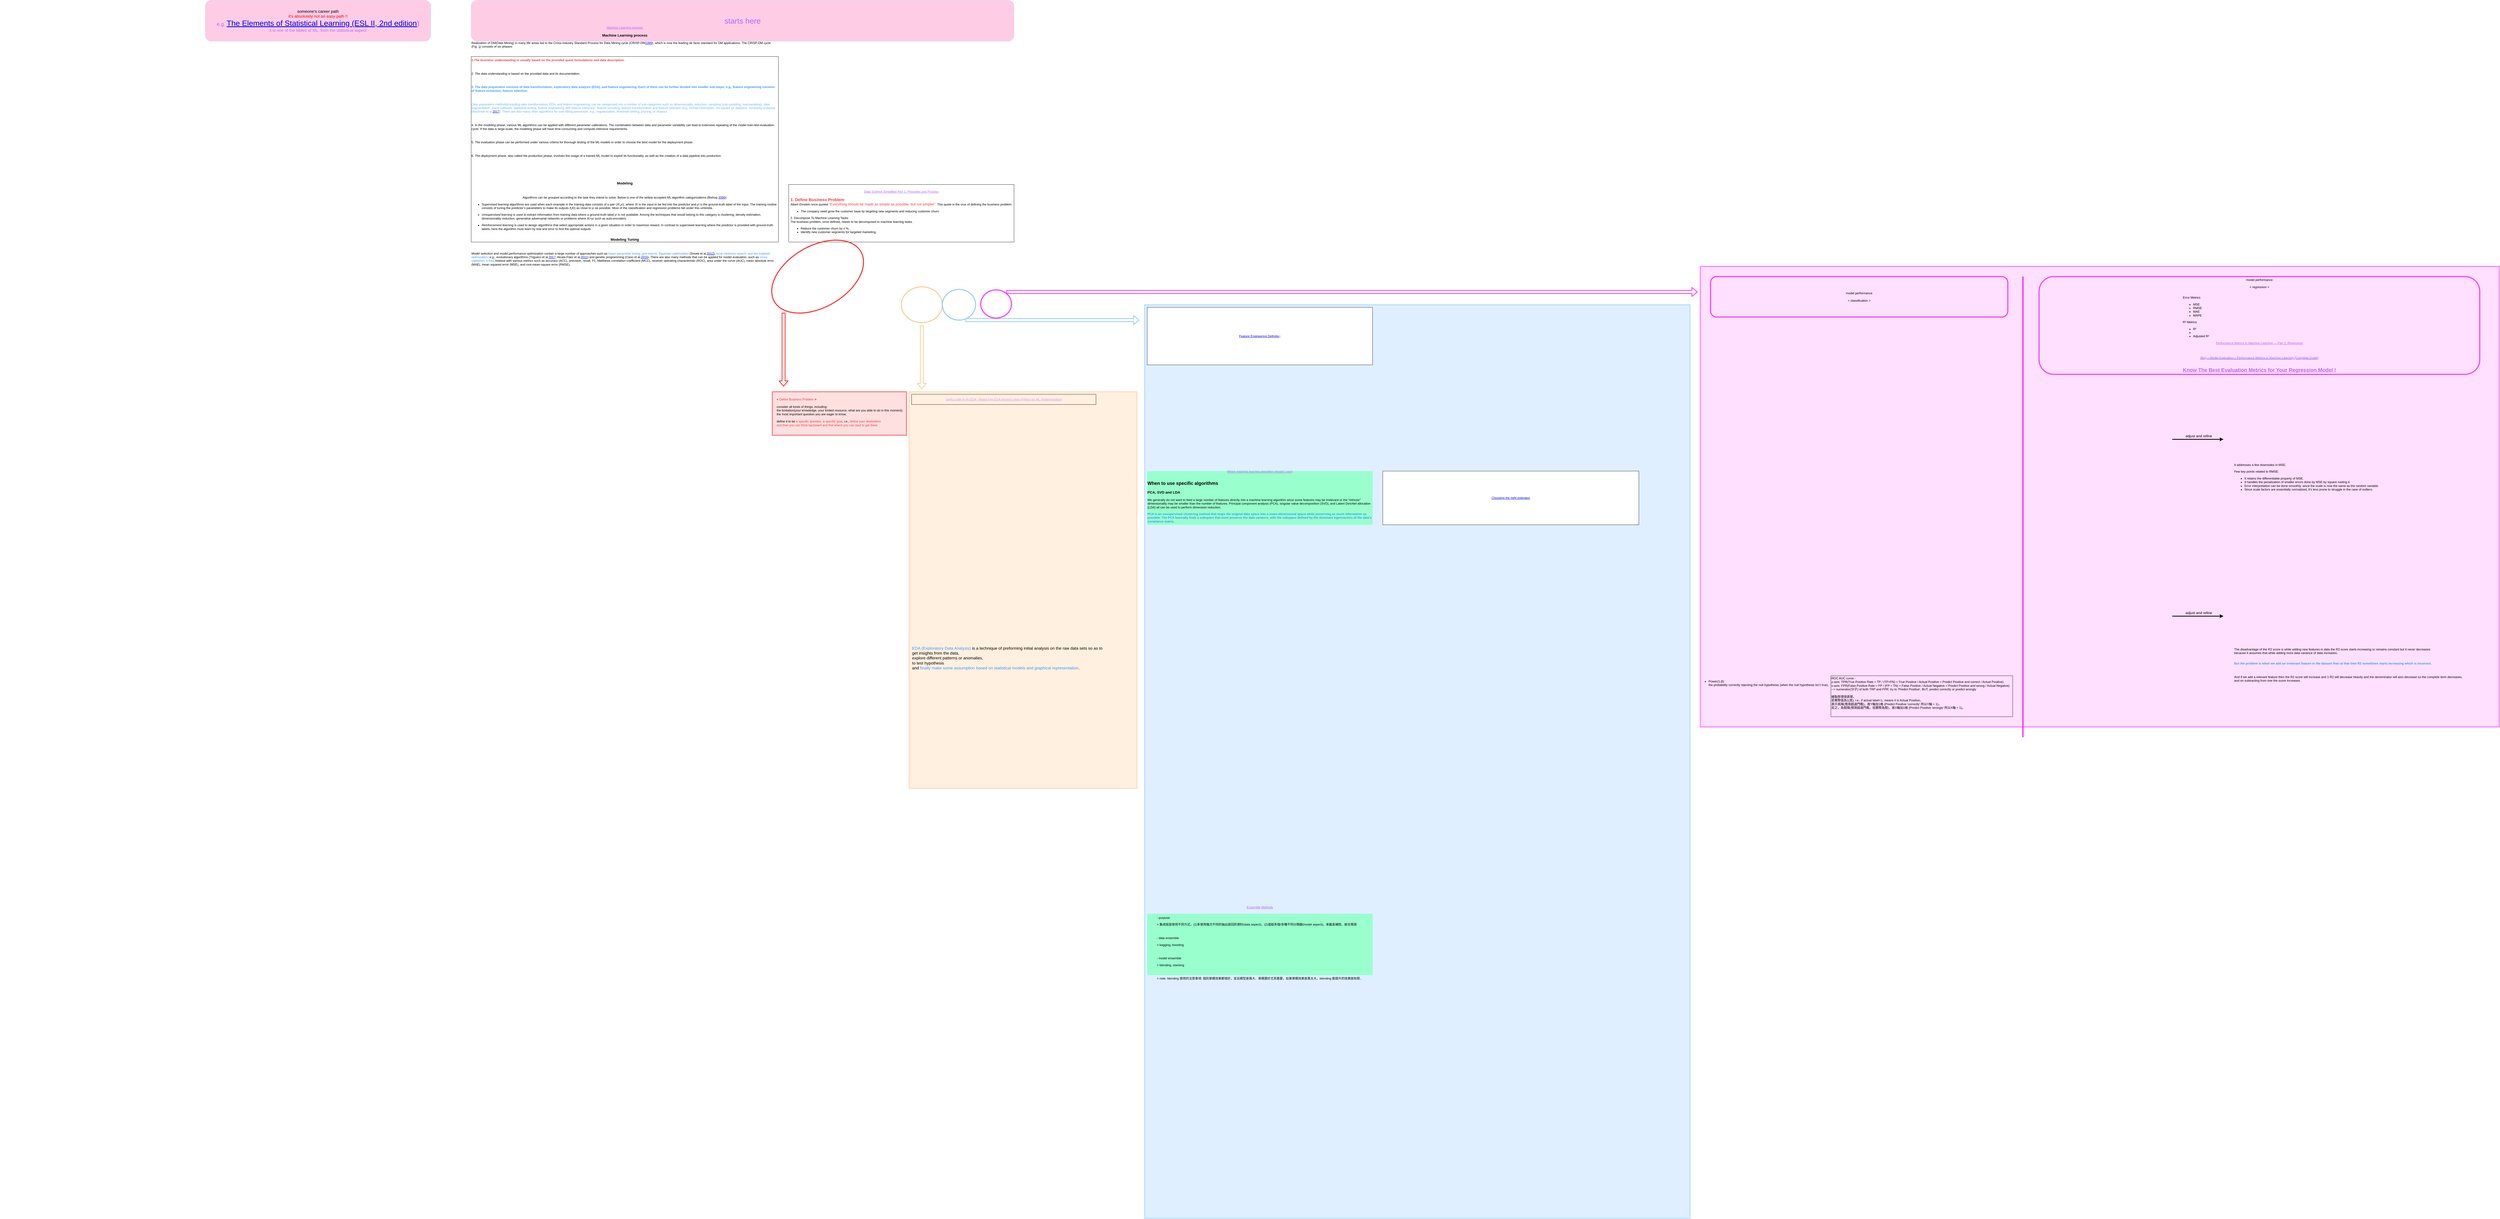 <mxGraphModel dx="4086" dy="1750" grid="1" gridSize="10" guides="1" tooltips="1" connect="1" arrows="1" fold="1" page="1" pageScale="1" pageWidth="827" pageHeight="1169" background="#ffffff"><root><mxCell id="0"/><mxCell id="1" parent="0"/><mxCell id="64" value="" style="rounded=0;whiteSpace=wrap;html=1;shadow=0;glass=0;comic=0;strokeColor=#FF3333;strokeWidth=4;fillColor=#FFCCCC;opacity=60;" parent="1" vertex="1"><mxGeometry x="-104" y="1170" width="524" height="170" as="geometry"/></mxCell><mxCell id="63" value="" style="rounded=0;whiteSpace=wrap;html=1;shadow=0;glass=0;comic=0;strokeColor=#FFCC99;strokeWidth=4;fillColor=#FFE6CC;opacity=60;" parent="1" vertex="1"><mxGeometry x="430" y="1170" width="890" height="1550" as="geometry"/></mxCell><mxCell id="61" value="" style="rounded=0;whiteSpace=wrap;html=1;shadow=0;glass=0;comic=0;strokeColor=#FF33FF;strokeWidth=4;fillColor=#FFCCFF;opacity=60;" parent="1" vertex="1"><mxGeometry x="3520" y="680" width="3120" height="1800" as="geometry"/></mxCell><mxCell id="60" value="" style="rounded=0;whiteSpace=wrap;html=1;shadow=0;glass=0;comic=0;strokeColor=#99CCFF;strokeWidth=4;fillColor=#CCE5FF;opacity=60;" parent="1" vertex="1"><mxGeometry x="1350" y="830" width="2130" height="3570" as="geometry"/></mxCell><mxCell id="2" value="&lt;a href=&quot;https://becominghuman.ai/data-science-simplified-principles-and-process-b06304d63308&quot;&gt;&lt;font color=&quot;#b266ff&quot;&gt;&lt;u&gt;Data Science Simplified Part 1: Principles and Process&lt;/u&gt;&lt;/font&gt;&lt;/a&gt;&lt;div&gt;&lt;br&gt;&lt;/div&gt;&lt;div style=&quot;text-align: left&quot;&gt;&lt;font color=&quot;#ff3333&quot; size=&quot;1&quot;&gt;&lt;b style=&quot;font-size: 16px&quot;&gt;1. Define Business Problem&lt;/b&gt;&lt;/font&gt;&lt;br&gt;&lt;/div&gt;&lt;div style=&quot;text-align: left&quot;&gt;Albert Einstein once quoted &lt;font color=&quot;#ff3333&quot; style=&quot;font-size: 14px&quot;&gt;“Everything should be made as simple as possible, but not simpler”.&lt;/font&gt; This quote is the crux of defining the business problem.&lt;br&gt;&lt;ul&gt;&lt;li id=&quot;7c51&quot;&gt;The company need grow the customer base by targeting new segments and reducing customer churn.&lt;/li&gt;&lt;/ul&gt;2. Decompose To Machine Learning Tasks&lt;br&gt;The business problem, once defined, needs to be decomposed to machine learning tasks.&lt;br&gt;&lt;ul&gt;&lt;li id=&quot;02a0&quot;&gt;Reduce the customer churn by x %.&lt;/li&gt;&lt;li id=&quot;6f6d&quot;&gt;Identify new customer segments for targeted marketing.&lt;/li&gt;&lt;/ul&gt;&lt;/div&gt;" style="rounded=0;whiteSpace=wrap;html=1;glass=0;comic=0;shadow=0;" parent="1" vertex="1"><mxGeometry x="-40" y="360" width="880" height="225" as="geometry"/></mxCell><mxCell id="4" value="&lt;font color=&quot;#b266ff&quot; style=&quot;font-size: 30px&quot;&gt;starts here&lt;/font&gt;" style="rounded=1;whiteSpace=wrap;html=1;strokeColor=#CCCCFF;fillColor=#FFCCE6;" parent="1" vertex="1"><mxGeometry x="-1280" y="-360" width="2120" height="160" as="geometry"/></mxCell><mxCell id="5" value="" style="shape=image;imageAspect=0;aspect=fixed;verticalLabelPosition=bottom;verticalAlign=top;image=https://miro.medium.com/proxy/1*_Iu9oD6j8Z4TEH3KvUqanA.png;" parent="1" vertex="1"><mxGeometry x="-40" y="600" width="891" height="503" as="geometry"/></mxCell><mxCell id="7" value="&lt;a href=&quot;https://blogs.sas.com/content/subconsciousmusings/2020/12/09/machine-learning-algorithm-use/&quot;&gt;&lt;font color=&quot;#b266ff&quot;&gt;&lt;u&gt;Which machine learning algorithm should I use?&lt;/u&gt;&lt;/font&gt;&lt;br&gt;&lt;/a&gt;&lt;div&gt;&lt;br&gt;&lt;/div&gt;&lt;div&gt;&lt;h2 style=&quot;text-align: left&quot;&gt;&lt;span&gt;When to use specific algorithms&lt;/span&gt;&lt;/h2&gt;&lt;/div&gt;&lt;div&gt;&lt;h3 style=&quot;text-align: left&quot;&gt;&lt;span&gt;PCA, SVD and LDA&lt;/span&gt;&lt;/h3&gt;&lt;p style=&quot;text-align: left&quot;&gt;We generally do not want to feed a large number of features directly into a machine learning algorithm since some features may be irrelevant or the “intrinsic” dimensionality may be smaller than the number of features. Principal component analysis (PCA), singular value decomposition (SVD), and Latent Dirichlet allocation (&lt;em&gt;LDA&lt;/em&gt;) all can be used to perform dimension reduction.&lt;/p&gt;&lt;p style=&quot;text-align: left&quot;&gt;&lt;b&gt;&lt;font color=&quot;#3399ff&quot;&gt;PCA is an unsupervised clustering method that maps the original data space into a lower-dimensional space while preserving as much information as possible. The PCA basically finds a subspace that most preserve the data variance, with the subspace defined by the dominant eigenvectors of the data’s covariance matrix.&lt;/font&gt;&lt;/b&gt;&lt;/p&gt;&lt;/div&gt;" style="rounded=0;whiteSpace=wrap;html=1;glass=0;comic=0;shadow=0;fillColor=#99FFCC;strokeColor=#99FFFF;" parent="1" vertex="1"><mxGeometry x="1360" y="1480" width="880" height="210" as="geometry"/></mxCell><mxCell id="8" value="" style="shape=image;imageAspect=0;aspect=fixed;verticalLabelPosition=bottom;verticalAlign=top;image=https://blogs.sas.com/content/subconsciousmusings/files/2017/04/machine-learning-cheet-sheet-2.png;" parent="1" vertex="1"><mxGeometry x="1360" y="1720" width="880" height="495" as="geometry"/></mxCell><mxCell id="9" value="" style="shape=image;imageAspect=0;aspect=fixed;verticalLabelPosition=bottom;verticalAlign=top;rounded=0;shadow=0;glass=0;comic=0;image=https://www.googleapis.com/download/storage/v1/b/kaggle-forum-message-attachments/o/inbox%2F1034305%2Fc062122e95d6a4c6137f6d6e1eb47118%2Froadman.jpeg?generation=1600582178338824&amp;alt=media;" parent="1" vertex="1"><mxGeometry x="-2320" y="-120" width="882" height="1220" as="geometry"/></mxCell><mxCell id="10" value="" style="shape=image;imageAspect=0;aspect=fixed;verticalLabelPosition=bottom;verticalAlign=top;rounded=0;shadow=0;glass=0;comic=0;image=https://assets-global.website-files.com/5debb9b4f88fbc3f702d579e/61ca4fbcc80819e696ba0ee9_Feature-Engineering-Machine-Learning-Diagram.png;" parent="1" vertex="1"><mxGeometry x="1360" y="1080" width="834" height="339" as="geometry"/></mxCell><mxCell id="11" value="&lt;div&gt;&lt;font color=&quot;#b266ff&quot;&gt;&lt;u&gt;&lt;a href=&quot;https://www.omnisci.com/technical-glossary/feature-engineering&quot;&gt;Feature Engineering Definitio&lt;/a&gt;n&lt;/u&gt;&lt;/font&gt;&lt;/div&gt;" style="rounded=0;whiteSpace=wrap;html=1;glass=0;comic=0;shadow=0;" parent="1" vertex="1"><mxGeometry x="1360" y="840" width="880" height="225" as="geometry"/></mxCell><mxCell id="12" value="" style="shape=image;imageAspect=0;aspect=fixed;verticalLabelPosition=bottom;verticalAlign=top;rounded=0;shadow=0;glass=0;comic=0;image=https://media.springernature.com/lw685/springer-static/image/art%3A10.101%2Fs10462-018-09679-z/MediaObjects/10462_2018_9679_Fig1_HTML.png?as=webp;" parent="1" vertex="1"><mxGeometry x="-637" y="600" width="515" height="515" as="geometry"/></mxCell><mxCell id="13" value="&lt;font color=&quot;#b266ff&quot;&gt;&lt;u&gt;&lt;a href=&quot;https://scikit-learn.org/stable/tutorial/machine_learning_map/index.html&quot;&gt;Choosing the right estimator&lt;/a&gt;&lt;/u&gt;&lt;/font&gt;" style="rounded=0;whiteSpace=wrap;html=1;glass=0;comic=0;shadow=0;" parent="1" vertex="1"><mxGeometry x="2280" y="1480" width="1000" height="210" as="geometry"/></mxCell><mxCell id="15" value="" style="shape=image;imageAspect=0;aspect=fixed;verticalLabelPosition=bottom;verticalAlign=top;rounded=0;shadow=0;glass=0;comic=0;image=https://scikit-learn.org/stable/_static/ml_map.png;" parent="1" vertex="1"><mxGeometry x="2280" y="1720" width="995" height="620" as="geometry"/></mxCell><mxCell id="16" value="&lt;div&gt;&lt;a href=&quot;https://link.springer.com/article/10.101/s10462-018-09679-z&quot;&gt;&lt;font color=&quot;#b266ff&quot;&gt;&lt;u&gt;Machine Learning process&lt;/u&gt;&lt;/font&gt;&lt;br&gt;&lt;/a&gt;&lt;/div&gt;&lt;div&gt;&lt;h3 id=&quot;Sec3&quot;&gt;&lt;font style=&quot;font-size: 14px&quot;&gt;Machine Learning process&lt;/font&gt;&lt;/h3&gt;&lt;p style=&quot;text-align: left&quot;&gt;Realization of DM(Data Mining) in many life areas led to the Cross-Industry Standard Process for Data Mining cycle (CRISP-DM&lt;a title=&quot;CRISP-DM (1999) Cross industry standard process for data mining. &amp;lt;br/&amp;gt;                    http://cordis.europa.eu/project/rcn/37679_en.html&amp;lt;br/&amp;gt;                    &amp;lt;br/&amp;gt;                  . Accessed 15 Sept 2018&quot; href=&quot;https://link.springer.com/article/10.101/s10462-018-09679-z#ref-CR38&quot; id=&quot;ref-link-section-d23436279e652&quot;&gt;1999&lt;/a&gt;), which is now the leading de facto standard for DM applications. The CRISP-DM cycle (Fig.&amp;nbsp;&lt;a href=&quot;https://link.springer.com/article/10.101/s10462-018-09679-z#Fig1&quot;&gt;1&lt;/a&gt;) consists of six phases:&lt;/p&gt;&lt;p style=&quot;text-align: left&quot;&gt;&lt;br&gt;&lt;/p&gt;&lt;p style=&quot;text-align: left&quot;&gt;&lt;font color=&quot;#ff3333&quot;&gt;&lt;b&gt;&lt;span&gt;1.&lt;/span&gt;&lt;i&gt;The business understanding&amp;nbsp;&lt;/i&gt;&lt;span&gt;is usually based on the provided quest formulations and data description.&lt;/span&gt;&lt;/b&gt;&lt;/font&gt;&lt;/p&gt;&lt;p style=&quot;text-align: left&quot;&gt;&lt;span&gt;&lt;br&gt;&lt;/span&gt;&lt;/p&gt;&lt;p style=&quot;text-align: left&quot;&gt;&lt;span&gt;2.&amp;nbsp;&lt;/span&gt;&lt;i&gt;The data understanding&amp;nbsp;&lt;/i&gt;&lt;span&gt;is based on the provided data and its documentation.&lt;/span&gt;&lt;/p&gt;&lt;p style=&quot;text-align: left&quot;&gt;&lt;span&gt;&lt;br&gt;&lt;/span&gt;&lt;/p&gt;&lt;p style=&quot;text-align: left&quot;&gt;&lt;b&gt;&lt;font color=&quot;#3399ff&quot;&gt;&lt;span&gt;3.&amp;nbsp;&lt;/span&gt;&lt;i&gt;The data preparation&amp;nbsp;&lt;/i&gt;&lt;span&gt;consists of data transformation, exploratory data analysis (EDA), and feature engineering. Each of them can be further divided into smaller sub-steps; e.g., feature engineering consists of feature extraction, feature selection.&lt;/span&gt;&lt;/font&gt;&lt;/b&gt;&lt;/p&gt;&lt;p style=&quot;text-align: left&quot;&gt;&lt;b&gt;&lt;font color=&quot;#3399ff&quot;&gt;&lt;span&gt;&lt;br&gt;&lt;/span&gt;&lt;/font&gt;&lt;/b&gt;&lt;/p&gt;&lt;p style=&quot;text-align: left&quot;&gt;&lt;font color=&quot;#66b2ff&quot;&gt;&lt;i&gt;Data preparation methods&lt;/i&gt;(including data transformation, EDA, and feature engineering) can be categorized into a number of sub-categories such as dimensionality reduction, sampling (sub-sampling, oversampling), data augmentation, linear methods, statistical testing, feature engineering with feature extraction, feature encoding, feature transformation and feature selection (e.g. mutual information, chi-square&amp;nbsp;&lt;span id=&quot;MathJax-Element-1-Frame&quot; tabindex=&quot;0&quot;&gt;&lt;nobr&gt;&lt;span id=&quot;MathJax-Span-1&quot;&gt;&lt;span id=&quot;MathJax-Span-2&quot;&gt;&lt;span id=&quot;MathJax-Span-3&quot;&gt;&lt;span id=&quot;MathJax-Span-4&quot;&gt;𝜒&lt;/span&gt;&lt;span id=&quot;MathJax-Span-5&quot;&gt;2&amp;nbsp;&lt;/span&gt;&lt;/span&gt;&lt;/span&gt;&lt;/span&gt;&lt;/nobr&gt;&lt;/span&gt;statistics, sensitivity analysis) (Bachniak et&amp;nbsp;al.&lt;a title=&quot;Bachniak D, Rauch L, Krol D, Liput J, Slota R, Kitowski J, Pietrzyk M (2017) Sensitivity analysis on HPC systems with Scalarm platform. Concurr Comput 29(9):172–181&quot; href=&quot;https://link.springer.com/article/10.101/s10462-018-09679-z#ref-CR10&quot; id=&quot;ref-link-section-d23436279e787&quot;&gt;2017&lt;/a&gt;&lt;span style=&quot;letter-spacing: 0px&quot;&gt;). There are also many other algorithms for over-fitting prevention; e.g., regularization, threshold setting, pruning, or dropout.&lt;/span&gt;&lt;/font&gt;&lt;/p&gt;&lt;p style=&quot;text-align: left&quot;&gt;&lt;br&gt;&lt;/p&gt;&lt;p style=&quot;text-align: left&quot;&gt;&lt;span&gt;4.&amp;nbsp;&lt;/span&gt;&lt;span&gt;In&amp;nbsp;&lt;/span&gt;&lt;i&gt;the modeling&amp;nbsp;&lt;/i&gt;&lt;span&gt;phase, various ML algorithms can be applied with different parameter calibrations. The combination between data and parameter variability can lead to extensive repeating of the model train-test-evaluation cycle. If the data is large-scale, the modeling phase will have time-consuming and compute-intensive requirements.&lt;/span&gt;&lt;/p&gt;&lt;p style=&quot;text-align: left&quot;&gt;&lt;span&gt;&lt;br&gt;&lt;/span&gt;&lt;/p&gt;&lt;p style=&quot;text-align: left&quot;&gt;&lt;span&gt;5.&amp;nbsp;&lt;/span&gt;&lt;i&gt;The evaluation&amp;nbsp;&lt;/i&gt;&lt;span&gt;phase can be performed under various criteria for thorough testing of the ML models in order to choose the best model for the deployment phase.&lt;/span&gt;&lt;/p&gt;&lt;p style=&quot;text-align: left&quot;&gt;&lt;span&gt;&lt;br&gt;&lt;/span&gt;&lt;/p&gt;&lt;p style=&quot;text-align: left&quot;&gt;&lt;span&gt;6.&amp;nbsp;&lt;/span&gt;&lt;i&gt;The deployment&amp;nbsp;&lt;/i&gt;&lt;span&gt;phase, also called the production phase, involves the usage of a trained ML model to exploit its functionality, as well as the creation of a data pipeline into production.&lt;/span&gt;&lt;/p&gt;&lt;p style=&quot;text-align: left&quot;&gt;&lt;span&gt;&lt;br&gt;&lt;/span&gt;&lt;/p&gt;&lt;p style=&quot;text-align: left&quot;&gt;&lt;span&gt;&lt;br&gt;&lt;/span&gt;&lt;/p&gt;&lt;p style=&quot;text-align: left&quot;&gt;&lt;span&gt;&lt;br&gt;&lt;/span&gt;&lt;/p&gt;&lt;p&gt;&lt;b&gt;&lt;font style=&quot;font-size: 14px&quot;&gt;Modeling&lt;/font&gt;&lt;/b&gt;&lt;/p&gt;&lt;p&gt;&lt;b&gt;&lt;font style=&quot;font-size: 14px&quot;&gt;&lt;br&gt;&lt;/font&gt;&lt;/b&gt;&lt;/p&gt;&lt;p&gt;Algorithms can be grouped according to the task they intend to solve. Below is one of the widely accepted ML algorithm categorizations (Bishop&amp;nbsp;&lt;a title=&quot;Bishop CM (2006) Pattern recognition and machine learning (information science and statistics). Springer, Berlin&quot; href=&quot;https://link.springer.com/article/10.101/s10462-018-09679-z#ref-CR15&quot; id=&quot;ref-link-section-d23436279e840&quot;&gt;2006&lt;/a&gt;):&lt;/p&gt;&lt;ul&gt;&lt;li&gt;&lt;p style=&quot;text-align: left&quot;&gt;&lt;i&gt;Supervised learning&amp;nbsp;&lt;/i&gt;algorithms are used when each example in the training data consists of a pair&amp;nbsp;&lt;span&gt;&lt;span id=&quot;MathJax-Element-2-Frame&quot; tabindex=&quot;0&quot;&gt;&lt;nobr&gt;&lt;span id=&quot;MathJax-Span-6&quot;&gt;&lt;span&gt;&lt;span&gt;&lt;span id=&quot;MathJax-Span-7&quot;&gt;&lt;span id=&quot;MathJax-Span-8&quot;&gt;(&lt;/span&gt;&lt;span id=&quot;MathJax-Span-9&quot;&gt;&lt;span&gt;&lt;span&gt;&lt;span id=&quot;MathJax-Span-10&quot;&gt;𝑋&lt;/span&gt;&lt;/span&gt;&lt;span&gt;&lt;span id=&quot;MathJax-Span-11&quot;&gt;𝑖&lt;/span&gt;&lt;/span&gt;&lt;/span&gt;&lt;/span&gt;&lt;span id=&quot;MathJax-Span-12&quot;&gt;,&lt;/span&gt;&lt;span id=&quot;MathJax-Span-13&quot;&gt;&lt;span&gt;&lt;span&gt;&lt;span id=&quot;MathJax-Span-14&quot;&gt;𝑦&lt;/span&gt;&lt;/span&gt;&lt;span&gt;&lt;span id=&quot;MathJax-Span-15&quot;&gt;𝑖&lt;/span&gt;&lt;/span&gt;&lt;/span&gt;&lt;/span&gt;&lt;span id=&quot;MathJax-Span-16&quot;&gt;)&lt;/span&gt;&lt;/span&gt;&lt;/span&gt;&lt;/span&gt;&lt;/span&gt;&lt;/nobr&gt;&lt;/span&gt;&lt;/span&gt;, where&amp;nbsp;&lt;span&gt;&lt;span id=&quot;MathJax-Element-3-Frame&quot; tabindex=&quot;0&quot;&gt;&lt;nobr&gt;&lt;span id=&quot;MathJax-Span-17&quot;&gt;&lt;span&gt;&lt;span&gt;&lt;span id=&quot;MathJax-Span-18&quot;&gt;&lt;span id=&quot;MathJax-Span-19&quot;&gt;&lt;span&gt;&lt;span&gt;&lt;span id=&quot;MathJax-Span-20&quot;&gt;𝑋&lt;/span&gt;&lt;/span&gt;&lt;span&gt;&lt;span id=&quot;MathJax-Span-21&quot;&gt;𝑖&amp;nbsp;&lt;/span&gt;&lt;/span&gt;&lt;/span&gt;&lt;/span&gt;&lt;/span&gt;&lt;/span&gt;&lt;/span&gt;&lt;/span&gt;&lt;/nobr&gt;&lt;/span&gt;&lt;/span&gt;is the input to be fed into the predictor and&amp;nbsp;&lt;span&gt;&lt;span id=&quot;MathJax-Element-4-Frame&quot; tabindex=&quot;0&quot;&gt;&lt;nobr&gt;&lt;span id=&quot;MathJax-Span-22&quot;&gt;&lt;span&gt;&lt;span&gt;&lt;span id=&quot;MathJax-Span-23&quot;&gt;&lt;span id=&quot;MathJax-Span-24&quot;&gt;&lt;span&gt;&lt;span&gt;&lt;span id=&quot;MathJax-Span-25&quot;&gt;𝑦&lt;/span&gt;&lt;/span&gt;&lt;span&gt;&lt;span id=&quot;MathJax-Span-26&quot;&gt;𝑖&amp;nbsp;&lt;/span&gt;&lt;/span&gt;&lt;/span&gt;&lt;/span&gt;&lt;/span&gt;&lt;/span&gt;&lt;/span&gt;&lt;/span&gt;&lt;/nobr&gt;&lt;/span&gt;&lt;/span&gt;is the ground-truth label of the input. The training routine consists of tuning the predictor’s parameters to make its outputs&amp;nbsp;&lt;span&gt;&lt;span id=&quot;MathJax-Element-5-Frame&quot; tabindex=&quot;0&quot;&gt;&lt;nobr&gt;&lt;span id=&quot;MathJax-Span-27&quot;&gt;&lt;span&gt;&lt;span&gt;&lt;span id=&quot;MathJax-Span-28&quot;&gt;&lt;span id=&quot;MathJax-Span-29&quot;&gt;𝑓&lt;/span&gt;&lt;span id=&quot;MathJax-Span-30&quot;&gt;(&lt;/span&gt;&lt;span id=&quot;MathJax-Span-31&quot;&gt;&lt;span&gt;&lt;span&gt;&lt;span id=&quot;MathJax-Span-32&quot;&gt;𝑋&lt;/span&gt;&lt;/span&gt;&lt;span&gt;&lt;span id=&quot;MathJax-Span-33&quot;&gt;𝑖&lt;/span&gt;&lt;/span&gt;&lt;/span&gt;&lt;/span&gt;&lt;span id=&quot;MathJax-Span-34&quot;&gt;)&amp;nbsp;&lt;/span&gt;&lt;/span&gt;&lt;/span&gt;&lt;/span&gt;&lt;/span&gt;&lt;/nobr&gt;&lt;/span&gt;&lt;/span&gt;as close to&amp;nbsp;&lt;span&gt;&lt;span id=&quot;MathJax-Element-6-Frame&quot; tabindex=&quot;0&quot;&gt;&lt;nobr&gt;&lt;span id=&quot;MathJax-Span-35&quot;&gt;&lt;span&gt;&lt;span&gt;&lt;span id=&quot;MathJax-Span-36&quot;&gt;&lt;span id=&quot;MathJax-Span-37&quot;&gt;&lt;span&gt;&lt;span&gt;&lt;span id=&quot;MathJax-Span-38&quot;&gt;𝑦&lt;/span&gt;&lt;/span&gt;&lt;span&gt;&lt;span id=&quot;MathJax-Span-39&quot;&gt;𝑖&amp;nbsp;&lt;/span&gt;&lt;/span&gt;&lt;/span&gt;&lt;/span&gt;&lt;/span&gt;&lt;/span&gt;&lt;/span&gt;&lt;/span&gt;&lt;/nobr&gt;&lt;/span&gt;&lt;/span&gt;as possible. Most of the classification and regression problems fall under this umbrella.&lt;/p&gt;&lt;/li&gt;&lt;li&gt;&lt;p style=&quot;text-align: left&quot;&gt;&lt;i&gt;Unsupervised learning&amp;nbsp;&lt;/i&gt;is used to extract information from training data where a ground-truth label&amp;nbsp;&lt;span&gt;&lt;span id=&quot;MathJax-Element-7-Frame&quot; tabindex=&quot;0&quot;&gt;&lt;nobr&gt;&lt;span id=&quot;MathJax-Span-40&quot;&gt;&lt;span&gt;&lt;span&gt;&lt;span id=&quot;MathJax-Span-41&quot;&gt;&lt;span id=&quot;MathJax-Span-42&quot;&gt;&lt;span&gt;&lt;span&gt;&lt;span id=&quot;MathJax-Span-43&quot;&gt;𝑦&lt;/span&gt;&lt;/span&gt;&lt;span&gt;&lt;span id=&quot;MathJax-Span-44&quot;&gt;𝑖 i&lt;/span&gt;&lt;/span&gt;&lt;/span&gt;&lt;/span&gt;&lt;/span&gt;&lt;/span&gt;&lt;/span&gt;&lt;/span&gt;&lt;/nobr&gt;&lt;/span&gt;&lt;/span&gt;s not available. Among the techniques that would belong to this category is clustering, density estimation, dimensionality reduction, generative adversarial networks or problems where&amp;nbsp;&lt;span&gt;&lt;span id=&quot;MathJax-Element-8-Frame&quot; tabindex=&quot;0&quot;&gt;&lt;nobr&gt;&lt;span id=&quot;MathJax-Span-45&quot;&gt;&lt;span&gt;&lt;span&gt;&lt;span id=&quot;MathJax-Span-46&quot;&gt;&lt;span id=&quot;MathJax-Span-47&quot;&gt;&lt;span&gt;&lt;span&gt;&lt;span id=&quot;MathJax-Span-48&quot;&gt;𝑋&lt;/span&gt;&lt;/span&gt;&lt;span&gt;&lt;span id=&quot;MathJax-Span-49&quot;&gt;𝑖&lt;/span&gt;&lt;/span&gt;&lt;/span&gt;&lt;/span&gt;&lt;span id=&quot;MathJax-Span-50&quot;&gt;=&lt;/span&gt;&lt;span id=&quot;MathJax-Span-51&quot;&gt;&lt;span&gt;&lt;span&gt;&lt;span id=&quot;MathJax-Span-52&quot;&gt;𝑦&lt;/span&gt;&lt;/span&gt;&lt;span&gt;&lt;span id=&quot;MathJax-Span-53&quot;&gt;𝑖&amp;nbsp;&lt;/span&gt;&lt;/span&gt;&lt;/span&gt;&lt;/span&gt;&lt;/span&gt;&lt;/span&gt;&lt;/span&gt;&lt;/span&gt;&lt;/nobr&gt;&lt;/span&gt;&lt;/span&gt;such as auto-encoders.&lt;/p&gt;&lt;/li&gt;&lt;li&gt;&lt;p style=&quot;text-align: left&quot;&gt;&lt;i&gt;Reinforcement learning&amp;nbsp;&lt;/i&gt;is used to design algorithms that select appropriate actions in a given situation in order to maximize reward. In contrast to supervised learning where the predictor is provided with ground-truth labels, here the algorithm must learn by trial and error to find the optimal outputs.&lt;/p&gt;&lt;/li&gt;&lt;/ul&gt;&lt;div style=&quot;text-align: left&quot;&gt;&lt;br&gt;&lt;/div&gt;&lt;/div&gt;&lt;div style=&quot;text-align: center&quot;&gt;&lt;b&gt;&lt;font style=&quot;font-size: 14px&quot;&gt;Modeling Tuning&lt;/font&gt;&lt;/b&gt;&lt;br&gt;&lt;/div&gt;&lt;div style=&quot;text-align: left&quot;&gt;&lt;p&gt;&lt;i&gt;&lt;br&gt;&lt;/i&gt;&lt;/p&gt;&lt;p&gt;&lt;i&gt;Model selection and model performance optimization&amp;nbsp;&lt;/i&gt;contain a large number of approaches such as &lt;font color=&quot;#3399ff&quot;&gt;hyper-parameter tuning, grid search, Bayesian optimization &lt;/font&gt;(Snoek et&amp;nbsp;al.&lt;a title=&quot;Snoek J, Larochelle H, Adams RP (2012) Practical Bayesian optimization of machine learning algorithms. In: Advances in neural information processing systems, pp 2951–2959&quot; href=&quot;https://link.springer.com/article/10.101/s10462-018-09679-z#ref-CR162&quot; id=&quot;ref-link-section-d23436279e1091&quot;&gt;2012&lt;/a&gt;), &lt;font color=&quot;#3399ff&quot;&gt;local minimum search, and bio-inspired optimization&lt;/font&gt;; e.g., evolutionary algorithms (Triguero et&amp;nbsp;al.&lt;a title=&quot;Triguero I, Gonzalez S, Moyano JM, Garcia S, Alcala-Fdez J, Luengo J, Fernandez A, del Jesus MJ, Sanchez L, Herrera F (2017) Keel 3.0: an open source software for multi-stage analysis in data mining. Int J Comput Intell Syst 10(1):1238–1249&quot; href=&quot;https://link.springer.com/article/10.101/s10462-018-09679-z#ref-CR184&quot; id=&quot;ref-link-section-d23436279e1094&quot;&gt;2017&lt;/a&gt;; Alcala-Fdez et&amp;nbsp;al.&lt;a title=&quot;Alcala-Fdez J, Fernandez A, Luengo J, Derrac J, Garcia S, Sanchez L, Herrera F (2011) Keel data-mining software tool: data set repository, integration of algorithms and experimental analysis framework. J Mult Valued Logic Soft Comput 17:255–287&quot; href=&quot;https://link.springer.com/article/10.101/s10462-018-09679-z#ref-CR3&quot; id=&quot;ref-link-section-d23436279e1097&quot;&gt;2011&lt;/a&gt;) and genetic programming (Cano et&amp;nbsp;al.&lt;a title=&quot;Cano A, Luna JM, Zafra A, Ventura S (2015) A classification module for genetic programming algorithms in JCLEC. J Mach Learn Res 16(1):491–494&quot; href=&quot;https://link.springer.com/article/10.101/s10462-018-09679-z#ref-CR21&quot; id=&quot;ref-link-section-d23436279e1100&quot;&gt;2015&lt;/a&gt;). There are also many methods that can be applied for model evaluation, such as &lt;font color=&quot;#3399ff&quot;&gt;cross-validation, k-fold&lt;/font&gt;, holdout with various metrics such as accuracy (ACC), precision, recall, F1, Matthews correlation coefficient (MCC), receiver operating characteristic (ROC), area under the curve (AUC), mean absolute error (MAE), mean squared error (MSE), and root-mean-square error (RMSE).&lt;/p&gt;&lt;div&gt;&lt;br&gt;&lt;/div&gt;&lt;/div&gt;" style="rounded=0;whiteSpace=wrap;html=1;glass=0;comic=0;shadow=0;" parent="1" vertex="1"><mxGeometry x="-1280" y="-140" width="1200" height="725" as="geometry"/></mxCell><mxCell id="18" value="" style="ellipse;whiteSpace=wrap;html=1;rounded=0;shadow=0;glass=0;comic=0;strokeColor=#FF3333;fillColor=none;rotation=-30;strokeWidth=4;" parent="1" vertex="1"><mxGeometry x="-122" y="600" width="390" height="240" as="geometry"/></mxCell><mxCell id="19" value="" style="shape=image;imageAspect=0;aspect=fixed;verticalLabelPosition=bottom;verticalAlign=top;rounded=0;shadow=0;glass=0;comic=0;strokeColor=#FF3333;strokeWidth=4;fillColor=none;image=https://www.ycc.idv.tw/media/mechine_learning_measure/mechine_learning_measure.001.jpeg;" parent="1" vertex="1"><mxGeometry x="3560" y="918" width="1119" height="630" as="geometry"/></mxCell><mxCell id="20" value="" style="shape=image;imageAspect=0;aspect=fixed;verticalLabelPosition=bottom;verticalAlign=top;rounded=0;shadow=0;glass=0;comic=0;strokeColor=#FF3333;strokeWidth=4;fillColor=none;image=https://www.ycc.idv.tw/media/mechine_learning_measure/mechine_learning_measure.006.jpeg;" parent="1" vertex="1"><mxGeometry x="3560" y="1638" width="1119" height="630" as="geometry"/></mxCell><mxCell id="21" value="" style="shape=image;imageAspect=0;aspect=fixed;verticalLabelPosition=bottom;verticalAlign=top;rounded=0;shadow=0;glass=0;comic=0;strokeColor=#FF3333;strokeWidth=4;fillColor=none;image=https://www.ycc.idv.tw/media/MachineLearningTechniques/MachineLearningTechniques.017.jpeg;" parent="1" vertex="1"><mxGeometry x="2280" y="2520" width="1189" height="669" as="geometry"/></mxCell><mxCell id="23" value="model performance&lt;div&gt;&lt;br&gt;&lt;/div&gt;&lt;div&gt;&amp;lt; classification &amp;gt;&lt;/div&gt;" style="rounded=1;whiteSpace=wrap;html=1;shadow=0;glass=0;comic=0;strokeColor=#FF33FF;strokeWidth=4;fillColor=none;" parent="1" vertex="1"><mxGeometry x="3560" y="720" width="1161" height="158" as="geometry"/></mxCell><mxCell id="24" value="model performance&lt;div&gt;&lt;br&gt;&lt;/div&gt;&lt;div&gt;&amp;lt; regression &amp;gt;&lt;/div&gt;&lt;div&gt;&lt;br&gt;&lt;/div&gt;&lt;div&gt;&lt;p id=&quot;9ea0&quot; style=&quot;text-align: left&quot;&gt;&lt;span&gt;Error Metrics&lt;/span&gt;&lt;/p&gt;&lt;ul&gt;&lt;li id=&quot;92b0&quot; style=&quot;text-align: left&quot;&gt;MSE&lt;/li&gt;&lt;li id=&quot;3d15&quot; style=&quot;text-align: left&quot;&gt;RMSE&lt;/li&gt;&lt;li id=&quot;b9f0&quot; style=&quot;text-align: left&quot;&gt;MAE&lt;/li&gt;&lt;li id=&quot;866b&quot; style=&quot;text-align: left&quot;&gt;MAPE&lt;/li&gt;&lt;/ul&gt;&lt;p id=&quot;39f0&quot; style=&quot;text-align: left&quot;&gt;&lt;span&gt;R² Metrics&lt;/span&gt;&lt;/p&gt;&lt;ul&gt;&lt;li id=&quot;2269&quot; style=&quot;text-align: left&quot;&gt;R²&lt;/li&gt;&lt;li id=&quot;29bc&quot; style=&quot;text-align: left&quot;&gt;&lt;br&gt;&lt;/li&gt;&lt;li id=&quot;29bc&quot; style=&quot;text-align: left&quot;&gt;Adjusted R²&lt;/li&gt;&lt;/ul&gt;&lt;/div&gt;&lt;div&gt;&lt;a href=&quot;https://towardsdatascience.com/performance-metrics-in-machine-learning-part-2-regression-c60608f3ef6a&quot;&gt;&lt;font color=&quot;#b266ff&quot;&gt;&lt;u&gt;Performance Metrics in Machine Learning — Part 2: Regression&lt;/u&gt;&lt;/font&gt;&lt;/a&gt;&lt;br&gt;&lt;/div&gt;&lt;div&gt;&lt;br&gt;&lt;/div&gt;&lt;div&gt;&lt;br&gt;&lt;/div&gt;&lt;div&gt;&lt;br&gt;&lt;/div&gt;&lt;div&gt;&lt;a href=&quot;https://neptune.ai/blog/performance-metrics-in-machine-learning-complete-guide&quot;&gt;&lt;u&gt;&lt;font color=&quot;#b266ff&quot;&gt;Blog&amp;nbsp;&lt;span&gt;»&amp;nbsp;&lt;/span&gt;&lt;span&gt;Model Evaluation&amp;nbsp;»&amp;nbsp;&lt;span&gt;Performance Metrics in Machine Learning [Complete Guide]&lt;/span&gt;&lt;/span&gt;&lt;/font&gt;&lt;/u&gt;&lt;/a&gt;&lt;br&gt;&lt;/div&gt;&lt;div&gt;&lt;br&gt;&lt;/div&gt;&lt;div&gt;&lt;br&gt;&lt;/div&gt;&lt;div&gt;&lt;font color=&quot;#b266ff&quot; size=&quot;1&quot;&gt;&lt;u&gt;&lt;b style=&quot;font-size: 20px&quot;&gt;Know The Best Evaluation Metrics for Your Regression Model !&lt;/b&gt;&lt;/u&gt;&lt;/font&gt;&lt;br&gt;&lt;/div&gt;" style="rounded=1;whiteSpace=wrap;html=1;shadow=0;glass=0;comic=0;strokeColor=#FF33FF;strokeWidth=4;fillColor=none;" parent="1" vertex="1"><mxGeometry x="4843" y="720" width="1721" height="382" as="geometry"/></mxCell><mxCell id="26" value="" style="shape=image;imageAspect=0;aspect=fixed;verticalLabelPosition=bottom;verticalAlign=top;rounded=0;shadow=0;glass=0;comic=0;strokeColor=#FF3333;strokeWidth=4;fillColor=none;image=https://i0.wp.com/neptune.ai/wp-content/uploads/Performance-metrics-MSE.jpeg?resize=474%2C328&amp;ssl=1;" parent="1" vertex="1"><mxGeometry x="-3120" y="882" width="474" height="328" as="geometry"/></mxCell><mxCell id="27" value="" style="shape=image;imageAspect=0;aspect=fixed;verticalLabelPosition=bottom;verticalAlign=top;rounded=0;shadow=0;glass=0;comic=0;strokeColor=#FF3333;strokeWidth=4;fillColor=none;image=https://i0.wp.com/neptune.ai/wp-content/uploads/Performance-metrics-MAE.png?resize=474%2C328&amp;ssl=1;" parent="1" vertex="1"><mxGeometry x="-3120" y="1232" width="474" height="328" as="geometry"/></mxCell><mxCell id="28" value="" style="shape=image;imageAspect=0;aspect=fixed;verticalLabelPosition=bottom;verticalAlign=top;rounded=0;shadow=0;glass=0;comic=0;strokeColor=#FF3333;strokeWidth=4;fillColor=none;image=https://miro.medium.com/max/341/0*omsdYpfRvm3ALVaO;" parent="1" vertex="1"><mxGeometry x="4943" y="1320" width="341" height="93" as="geometry"/></mxCell><mxCell id="29" value="" style="shape=image;imageAspect=0;aspect=fixed;verticalLabelPosition=bottom;verticalAlign=top;rounded=0;shadow=0;glass=0;comic=0;strokeColor=#FF3333;strokeWidth=4;fillColor=none;image=https://lh6.googleusercontent.com/gbSihak-qx9VaNa-ibUqxaIM6mD9nmfwI7wwxK_tRyOfUUGJ_XnH6jU_vcDqD9IgI1disL-cTIELJx5skJZ2uIX6oSC9rG2M8hKoabc4fIoBzJdNg3NkT91GBqH9yabg5sKSf4-J;" parent="1" vertex="1"><mxGeometry x="5603" y="1682" width="313" height="97" as="geometry"/></mxCell><mxCell id="30" value="" style="shape=image;imageAspect=0;aspect=fixed;verticalLabelPosition=bottom;verticalAlign=top;rounded=0;shadow=0;glass=0;comic=0;strokeColor=#FF3333;strokeWidth=4;fillColor=none;image=https://lh5.googleusercontent.com/pxb5gFdX2WYgW5dAvofM3bGUpJumpr_ATYdTScT3oXB-fXr-wAZ4QTOEjNaWpDtVPyU_Iyv62uJ3HlzAcT6dVj9x5ZgZ246oCgD5zVVOW65EQ8XUnESmVVHRLt7sc5szK4pIXxC_;" parent="1" vertex="1"><mxGeometry x="5603" y="1300" width="382" height="113" as="geometry"/></mxCell><mxCell id="31" value="&lt;p&gt;It addresses a few downsides in MSE.&lt;/p&gt;&lt;p&gt;Few key points related to RMSE:&lt;/p&gt;&lt;div&gt;&lt;ul&gt;&lt;li&gt;It retains the differentiable property of MSE.&lt;/li&gt;&lt;li&gt;It handles the penalization of smaller errors done by MSE by square rooting it.&lt;/li&gt;&lt;li&gt;Error interpretation can be done smoothly, since the scale is now the same as the random variable.&lt;/li&gt;&lt;li&gt;Since scale factors are essentially normalized, it’s less prone to struggle in the case of outliers.&lt;/li&gt;&lt;/ul&gt;&lt;/div&gt;" style="text;html=1;resizable=0;points=[];autosize=1;align=left;verticalAlign=top;spacingTop=-4;" parent="1" vertex="1"><mxGeometry x="5603" y="1434" width="580" height="110" as="geometry"/></mxCell><mxCell id="32" value="" style="shape=image;imageAspect=0;aspect=fixed;verticalLabelPosition=bottom;verticalAlign=top;rounded=0;shadow=0;glass=0;comic=0;strokeColor=#FF3333;strokeWidth=4;fillColor=none;image=https://lh3.googleusercontent.com/-JBio3Q_1FiI/YB2oQKEmRBI/AAAAAAAAAkM/c8KJ3wPwtMEd3Ik0nYMMdmr_pRqMF6MlQCLcBGAsYHQ/w550-h177/image.png;" parent="1" vertex="1"><mxGeometry x="4883" y="1138" width="442" height="177" as="geometry"/></mxCell><mxCell id="33" value="" style="shape=image;imageAspect=0;aspect=fixed;verticalLabelPosition=bottom;verticalAlign=top;rounded=0;shadow=0;glass=0;comic=0;strokeColor=#FF3333;strokeWidth=4;fillColor=none;image=https://editor.analyticsvidhya.com/uploads/22091R2%20Squared%20Formula.png;" parent="1" vertex="1"><mxGeometry x="4965" y="1922" width="360" height="250" as="geometry"/></mxCell><mxCell id="34" value="" style="shape=image;imageAspect=0;aspect=fixed;verticalLabelPosition=bottom;verticalAlign=top;rounded=0;shadow=0;glass=0;comic=0;strokeColor=#FF3333;strokeWidth=4;fillColor=none;image=https://lh3.googleusercontent.com/-6T1LxrK1by8/YB6D5hjSCjI/AAAAAAAAAlk/gCmLpEJMJ3MpwO6r-sI7GQzuOQP2I1B3QCLcBGAsYHQ/w332-h179/image.png;" parent="1" vertex="1"><mxGeometry x="5603" y="1960" width="319" height="179" as="geometry"/></mxCell><mxCell id="35" value="&lt;p&gt;The disadvantage of the R2 score is while adding new features in data the R2 score starts increasing or remains constant but it never decreases &lt;br&gt;because It assumes that while adding more data variance of data increases.&lt;/p&gt;&lt;p&gt;&lt;br&gt;&lt;b&gt;&lt;font color=&quot;#3399ff&quot;&gt;But the problem is when we add an irrelevant feature in the dataset then at that time R2 sometimes starts increasing which is incorrect.&lt;/font&gt;&lt;/b&gt;&lt;/p&gt;&lt;p&gt;&lt;br&gt;&lt;/p&gt;&lt;p&gt;&lt;span&gt;And if we add a relevant feature then the R2 score will increase and 1-R2 will decrease heavily and the denominator will also decrease so the complete term decreases, &lt;br&gt;and on subtracting from one the score increases.&lt;/span&gt;&lt;br&gt;&lt;/p&gt;" style="text;html=1;resizable=0;points=[];autosize=1;align=left;verticalAlign=top;spacingTop=-4;" parent="1" vertex="1"><mxGeometry x="5603" y="2155" width="910" height="100" as="geometry"/></mxCell><mxCell id="38" value="" style="group" parent="1" vertex="1" connectable="0"><mxGeometry x="5363" y="1332" width="200" height="24" as="geometry"/></mxCell><mxCell id="36" value="" style="endArrow=classic;html=1;strokeWidth=3;" parent="38" edge="1"><mxGeometry width="50" height="50" relative="1" as="geometry"><mxPoint y="24" as="sourcePoint"/><mxPoint x="200" y="24" as="targetPoint"/></mxGeometry></mxCell><mxCell id="37" value="&lt;font style=&quot;font-size: 14px&quot;&gt;adjust and refine&lt;/font&gt;" style="text;html=1;resizable=0;points=[];autosize=1;align=left;verticalAlign=top;spacingTop=-4;" parent="38" vertex="1"><mxGeometry x="50" width="120" height="20" as="geometry"/></mxCell><mxCell id="39" value="" style="group" parent="1" vertex="1" connectable="0"><mxGeometry x="5363" y="2023" width="200" height="24" as="geometry"/></mxCell><mxCell id="40" value="" style="endArrow=classic;html=1;strokeWidth=3;" parent="39" edge="1"><mxGeometry width="50" height="50" relative="1" as="geometry"><mxPoint y="24" as="sourcePoint"/><mxPoint x="200" y="24" as="targetPoint"/></mxGeometry></mxCell><mxCell id="41" value="&lt;font style=&quot;font-size: 14px&quot;&gt;adjust and refine&lt;/font&gt;" style="text;html=1;resizable=0;points=[];autosize=1;align=left;verticalAlign=top;spacingTop=-4;" parent="39" vertex="1"><mxGeometry x="50" width="120" height="20" as="geometry"/></mxCell><mxCell id="42" value="" style="shape=image;imageAspect=0;aspect=fixed;verticalLabelPosition=bottom;verticalAlign=top;rounded=0;shadow=0;glass=0;comic=0;strokeColor=#FF3333;strokeWidth=4;fillColor=none;image=https://www.allaboutcircuits.com/uploads/articles/Machine_Learning_Flowchart_1.jpg;" parent="1" vertex="1"><mxGeometry x="-1240" y="640" width="555" height="379" as="geometry"/></mxCell><mxCell id="43" value="" style="shape=image;imageAspect=0;aspect=fixed;verticalLabelPosition=bottom;verticalAlign=top;rounded=0;shadow=0;glass=0;comic=0;strokeColor=#FF3333;strokeWidth=4;fillColor=none;image=https://miro.medium.com/max/1400/1*qY8oFllNGkKA3AYITC_Gbw.png;" parent="1" vertex="1"><mxGeometry x="440" y="1800" width="813" height="360" as="geometry"/></mxCell><mxCell id="44" value="&lt;font style=&quot;font-size: 16px&quot;&gt;&lt;font color=&quot;#3399ff&quot;&gt;EDA (Exploratory Data Analysis)&lt;/font&gt; is a technique of preforming initial analysis on the raw data sets so as to&amp;nbsp;&lt;/font&gt;&lt;div&gt;&lt;span&gt;&lt;font style=&quot;font-size: 16px&quot;&gt;get insights from the data,&amp;nbsp;&lt;/font&gt;&lt;/span&gt;&lt;div&gt;&lt;span&gt;&lt;font style=&quot;font-size: 16px&quot;&gt;explore different patterns or anomalies,&amp;nbsp;&lt;/font&gt;&lt;/span&gt;&lt;/div&gt;&lt;div&gt;&lt;span&gt;&lt;font style=&quot;font-size: 16px&quot;&gt;to test hypothesis&amp;nbsp;&lt;/font&gt;&lt;/span&gt;&lt;/div&gt;&lt;div&gt;&lt;font style=&quot;font-size: 16px&quot;&gt;and &lt;font color=&quot;#3399ff&quot;&gt;finally make some assumption based on statistical models and graphical representation&lt;/font&gt;.&lt;/font&gt;&lt;/div&gt;&lt;/div&gt;" style="text;html=1;resizable=0;points=[];autosize=1;align=left;verticalAlign=top;spacingTop=-4;rounded=0;" parent="1" vertex="1"><mxGeometry x="440" y="2160" width="760" height="80" as="geometry"/></mxCell><mxCell id="45" value="" style="shape=image;imageAspect=0;aspect=fixed;verticalLabelPosition=bottom;verticalAlign=top;rounded=0;shadow=0;glass=0;comic=0;strokeColor=#FF3333;strokeWidth=4;fillColor=none;image=https://www.researchgate.net/profile/Cristina-Sousa-2/publication/342282008/figure/fig2/AS:903839578353665@1592503556728/Exploratory-Data-Analysis-EDA-steps.png;" parent="1" vertex="1"><mxGeometry x="440" y="2321" width="773" height="360" as="geometry"/></mxCell><mxCell id="46" value="" style="shape=image;imageAspect=0;aspect=fixed;verticalLabelPosition=bottom;verticalAlign=top;rounded=0;shadow=0;glass=0;comic=0;strokeColor=#FF3333;strokeWidth=4;fillColor=none;image=https://editor.analyticsvidhya.com/uploads/24537Zoom-EDA.png;" parent="1" vertex="1"><mxGeometry x="440" y="1441" width="691" height="345" as="geometry"/></mxCell><mxCell id="47" value="" style="shape=image;imageAspect=0;aspect=fixed;verticalLabelPosition=bottom;verticalAlign=top;rounded=0;shadow=0;glass=0;comic=0;strokeColor=#FF3333;strokeWidth=4;fillColor=none;image=https://editor.analyticsvidhya.com/uploads/39379DS-flow.png;" parent="1" vertex="1"><mxGeometry x="440" y="1240" width="705" height="202" as="geometry"/></mxCell><mxCell id="48" value="&lt;div&gt;&amp;lt; &lt;font color=&quot;#ff3333&quot;&gt;Define Business Problem&lt;/font&gt; &amp;gt;&lt;/div&gt;&lt;div&gt;&lt;br&gt;&lt;/div&gt;&lt;div&gt;consider all kinds of things, including:&lt;/div&gt;&lt;div&gt;the limitation(your knowledge, your limited resource, what are you able to do in this moment),&amp;nbsp;&lt;/div&gt;&lt;div&gt;the most important question you are eager to know,&lt;/div&gt;&lt;div&gt;&lt;br&gt;&lt;/div&gt;define it to be &lt;font color=&quot;#ff3333&quot;&gt;a specific question, a specific goal&lt;/font&gt;, i.e., &lt;font color=&quot;#ff3333&quot;&gt;define your destination&lt;/font&gt;&lt;div&gt;&lt;font color=&quot;#ff3333&quot;&gt;and then you can think backward and find where you can start to get there&lt;/font&gt;&lt;/div&gt;" style="text;html=1;resizable=0;points=[];autosize=1;align=left;verticalAlign=top;spacingTop=-4;" parent="1" vertex="1"><mxGeometry x="-89" y="1190" width="510" height="110" as="geometry"/></mxCell><mxCell id="49" value="" style="shape=flexArrow;endArrow=classic;html=1;fillColor=none;strokeWidth=3;strokeColor=#FF3333;" parent="1" edge="1"><mxGeometry width="50" height="50" relative="1" as="geometry"><mxPoint x="-60" y="861" as="sourcePoint"/><mxPoint x="-60" y="1150" as="targetPoint"/></mxGeometry></mxCell><mxCell id="50" value="" style="ellipse;whiteSpace=wrap;html=1;rounded=0;shadow=0;glass=0;comic=0;strokeColor=#FFCC99;fillColor=none;rotation=0;strokeWidth=4;" parent="1" vertex="1"><mxGeometry x="400" y="760" width="160" height="140" as="geometry"/></mxCell><mxCell id="51" value="" style="shape=flexArrow;endArrow=classic;html=1;fillColor=none;strokeWidth=3;strokeColor=#FFCC99;" parent="1" edge="1"><mxGeometry width="50" height="50" relative="1" as="geometry"><mxPoint x="480" y="911" as="sourcePoint"/><mxPoint x="480" y="1160" as="targetPoint"/></mxGeometry></mxCell><mxCell id="52" value="" style="ellipse;whiteSpace=wrap;html=1;rounded=0;shadow=0;glass=0;comic=0;strokeColor=#99CCFF;fillColor=none;rotation=0;strokeWidth=4;" parent="1" vertex="1"><mxGeometry x="560" y="770" width="130" height="120" as="geometry"/></mxCell><mxCell id="53" value="" style="shape=flexArrow;endArrow=classic;html=1;fillColor=none;strokeWidth=3;strokeColor=#99CCFF;exitX=1;exitY=1;" parent="1" edge="1"><mxGeometry width="50" height="50" relative="1" as="geometry"><mxPoint x="650" y="890" as="sourcePoint"/><mxPoint x="1330" y="890" as="targetPoint"/></mxGeometry></mxCell><mxCell id="56" value="" style="ellipse;whiteSpace=wrap;html=1;rounded=0;shadow=0;glass=0;comic=0;strokeColor=#FF33FF;fillColor=none;rotation=0;strokeWidth=4;" parent="1" vertex="1"><mxGeometry x="710" y="772" width="120" height="110" as="geometry"/></mxCell><mxCell id="57" value="" style="shape=flexArrow;endArrow=classic;html=1;fillColor=none;strokeWidth=3;strokeColor=#FF33FF;exitX=1;exitY=1;" parent="1" edge="1"><mxGeometry width="50" height="50" relative="1" as="geometry"><mxPoint x="810" y="780" as="sourcePoint"/><mxPoint x="3510" y="780" as="targetPoint"/></mxGeometry></mxCell><mxCell id="65" value="&lt;a href=&quot;https://www.analyticsvidhya.com/blog/2021/04/rapid-fire-eda-process-using-python-for-ml-implementation/&quot;&gt;&lt;font color=&quot;#cc99ff&quot;&gt;&lt;u&gt;useful code to do EDA -&amp;nbsp;Rapid-Fire EDA process using Python for ML Implementation&lt;/u&gt;&lt;/font&gt;&lt;/a&gt;" style="rounded=0;whiteSpace=wrap;html=1;shadow=0;glass=0;comic=0;strokeColor=#000000;strokeWidth=1;fillColor=none;" parent="1" vertex="1"><mxGeometry x="440" y="1180" width="720" height="40" as="geometry"/></mxCell><mxCell id="66" value="" style="shape=image;imageAspect=0;aspect=fixed;verticalLabelPosition=bottom;verticalAlign=top;rounded=0;shadow=0;glass=0;comic=0;strokeColor=#000000;strokeWidth=2;fillColor=none;image=https://miro.medium.com/max/1200/1*PzzcJA-cwXQ8hwlpM4DwbA@2x.jpeg;" parent="1" vertex="1"><mxGeometry x="120" y="-160" width="540" height="511" as="geometry"/></mxCell><mxCell id="67" value="&lt;font style=&quot;font-size: 16px&quot;&gt;someone's career path&lt;/font&gt;&lt;div style=&quot;font-size: 16px&quot;&gt;&lt;font style=&quot;font-size: 16px&quot; color=&quot;#ff0000&quot;&gt;it's absolutely not an easy path !!&lt;/font&gt;&lt;/div&gt;&lt;div&gt;&lt;font color=&quot;#b266ff&quot;&gt;&lt;font style=&quot;font-size: 20px&quot;&gt;e.g.&amp;nbsp;&lt;/font&gt;&lt;a href=&quot;https://hastie.su.domains/ElemStatLearn/&quot; style=&quot;font-size: 30px&quot;&gt;&lt;u&gt;The Elements of Statistical Learning (ESL II, 2nd edition&lt;/u&gt;&lt;/a&gt;&lt;span style=&quot;font-size: 30px&quot;&gt;)&lt;/span&gt;&lt;/font&gt;&lt;/div&gt;&lt;div&gt;&lt;font color=&quot;#b266ff&quot; style=&quot;font-size: 16px&quot;&gt;it is one of the bibles of ML, from the statistical aspect&lt;/font&gt;&lt;/div&gt;" style="rounded=1;whiteSpace=wrap;html=1;strokeColor=#CCCCFF;fillColor=#FFCCE6;" parent="1" vertex="1"><mxGeometry x="-2318" y="-360" width="880" height="160" as="geometry"/></mxCell><mxCell id="68" value="&lt;div style=&quot;text-align: center&quot;&gt;&lt;a href=&quot;https://blogs.sas.com/content/subconsciousmusings/2020/12/09/machine-learning-algorithm-use/&quot; style=&quot;letter-spacing: 0px&quot;&gt;&lt;font color=&quot;#b266ff&quot;&gt;&lt;u&gt;Ensemble Methods&lt;/u&gt;&lt;/font&gt;&lt;/a&gt;&lt;/div&gt;&lt;div style=&quot;text-align: left&quot;&gt;&lt;br&gt;&lt;/div&gt;&lt;div&gt;&lt;p style=&quot;text-align: left&quot;&gt;- purpose&lt;/p&gt;&lt;p style=&quot;text-align: left&quot;&gt;&amp;gt; 集成就是使用不同方式，(1)多使用幾次不同的抽出放回的資料(data aspect)，(2)或給多個/多種不同分類器(model aspect)，來截長補短，綜合預測&lt;/p&gt;&lt;p style=&quot;text-align: left&quot;&gt;&lt;br&gt;&lt;/p&gt;&lt;p style=&quot;text-align: left&quot;&gt;- data ensemble&lt;/p&gt;&lt;p style=&quot;text-align: left&quot;&gt;&amp;gt; bagging, boosting&lt;/p&gt;&lt;p style=&quot;text-align: left&quot;&gt;&lt;br&gt;&lt;/p&gt;&lt;p style=&quot;text-align: left&quot;&gt;- model ensemble&lt;/p&gt;&lt;p style=&quot;text-align: left&quot;&gt;&amp;gt; blending, stacking&lt;/p&gt;&lt;p style=&quot;text-align: left&quot;&gt;&lt;br&gt;&lt;/p&gt;&lt;p style=&quot;text-align: left&quot;&gt;&amp;gt; note. blending 使用的注意事項: 個別單模效果都很好，並且模型差異大．單模要好尤其重要，如果單模效果差異太大，blending 能提升的效果就有限．&lt;/p&gt;&lt;/div&gt;" style="rounded=0;whiteSpace=wrap;html=1;glass=0;comic=0;shadow=0;fillColor=#99FFCC;strokeColor=#99FFFF;" parent="1" vertex="1"><mxGeometry x="1360" y="3210" width="880" height="240" as="geometry"/></mxCell><mxCell id="69" value="" style="shape=image;imageAspect=0;aspect=fixed;verticalLabelPosition=bottom;verticalAlign=top;rounded=0;shadow=0;glass=0;comic=0;strokeColor=#000000;strokeWidth=2;fillColor=none;image=https://prwatech.in/blog/wp-content/uploads/2020/02/ensemright.png;" parent="1" vertex="1"><mxGeometry x="1360" y="3470" width="474" height="335" as="geometry"/></mxCell><mxCell id="70" value="" style="endArrow=none;html=1;strokeColor=#FF00FF;strokeWidth=4;" parent="1" edge="1"><mxGeometry width="50" height="50" relative="1" as="geometry"><mxPoint x="4780" y="2520" as="sourcePoint"/><mxPoint x="4780" y="720" as="targetPoint"/></mxGeometry></mxCell><mxCell id="71" value="&lt;div&gt;&lt;span style=&quot;letter-spacing: 0px&quot;&gt;&lt;font style=&quot;font-size: 12px&quot;&gt;ROC AUC curve -&amp;nbsp;&lt;/font&gt;&lt;/span&gt;&lt;/div&gt;&lt;div&gt;&lt;font style=&quot;font-size: 12px&quot;&gt;y-axis: TPR(True Positive Rate = TP / (TP+FN) = True Positive / Actual Positive = Predict Positive and correct / Actual Positive)&lt;span&gt;&lt;font style=&quot;font-size: 12px&quot;&gt;&lt;br&gt;&lt;/font&gt;&lt;/span&gt;&lt;/font&gt;&lt;/div&gt;&lt;div&gt;&lt;span style=&quot;letter-spacing: 0px&quot;&gt;&lt;font style=&quot;font-size: 12px&quot;&gt;x-axis: FPR(False Positive Rate = FP / (FP + TN) = False Positive / Actual Negative = Predict Positive and wrong / Actual Negative)&lt;/font&gt;&lt;/span&gt;&lt;/div&gt;&lt;div&gt;&lt;span style=&quot;letter-spacing: 0px&quot;&gt;&lt;font style=&quot;font-size: 12px&quot;&gt;--&amp;gt; numerator(分子) of both TRP and FPR: try to 'Predict Positive', BUT, predict correctly or predict wrongly&lt;/font&gt;&lt;/span&gt;&lt;/div&gt;&lt;div&gt;&lt;span style=&quot;letter-spacing: 0px&quot;&gt;&lt;font style=&quot;font-size: 12px&quot;&gt;&lt;br&gt;&lt;/font&gt;&lt;/span&gt;&lt;/div&gt;&lt;div&gt;&lt;font style=&quot;font-size: 12px&quot;&gt;&lt;span style=&quot;letter-spacing: 0px&quot;&gt;繪製原理很直覺，&lt;/span&gt;&lt;br&gt;&lt;/font&gt;&lt;/div&gt;&lt;div&gt;&lt;font&gt;若實際值為1(真), i.e., if actual label=1, means it is Actual Positive，&lt;/font&gt;&lt;/div&gt;&lt;div&gt;&lt;font&gt;表示真陽(預測超過門檻)，故Y軸加1格&amp;nbsp;&lt;/font&gt;&lt;span&gt;(Predict Positive 'correctly' 所以Y軸 + 1)&lt;/span&gt;&lt;span&gt;，&lt;/span&gt;&lt;/div&gt;&lt;div&gt;&lt;div&gt;&lt;font&gt;&lt;span&gt;&lt;font&gt;反之，為假陽(預測超過門檻，但實際為假)，故X軸&lt;/font&gt;&lt;/span&gt;&lt;span&gt;加1格&amp;nbsp;&lt;/span&gt;&lt;/font&gt;&lt;span&gt;(Predict Positive 'wrongly' 所以X軸 + 1)&lt;/span&gt;&lt;span&gt;。&lt;/span&gt;&lt;/div&gt;&lt;div&gt;&lt;br&gt;&lt;/div&gt;&lt;/div&gt;&lt;div&gt;&lt;br&gt;&lt;/div&gt;" style="text;html=1;resizable=0;points=[];autosize=1;align=left;verticalAlign=top;spacingTop=-4;strokeColor=#000000;" vertex="1" parent="1"><mxGeometry x="4030" y="2280" width="710" height="160" as="geometry"/></mxCell><mxCell id="72" value="&lt;ul&gt;&lt;li&gt;&lt;span&gt;Power&lt;/span&gt;(1-β): &lt;br&gt;the probability correctly rejecting the null hypothesis (when the null hypothesis isn’t true).&lt;/li&gt;&lt;/ul&gt;" style="text;html=1;resizable=0;points=[];autosize=1;align=left;verticalAlign=top;spacingTop=-4;" vertex="1" parent="1"><mxGeometry x="3510" y="2280" width="530" height="50" as="geometry"/></mxCell></root></mxGraphModel>